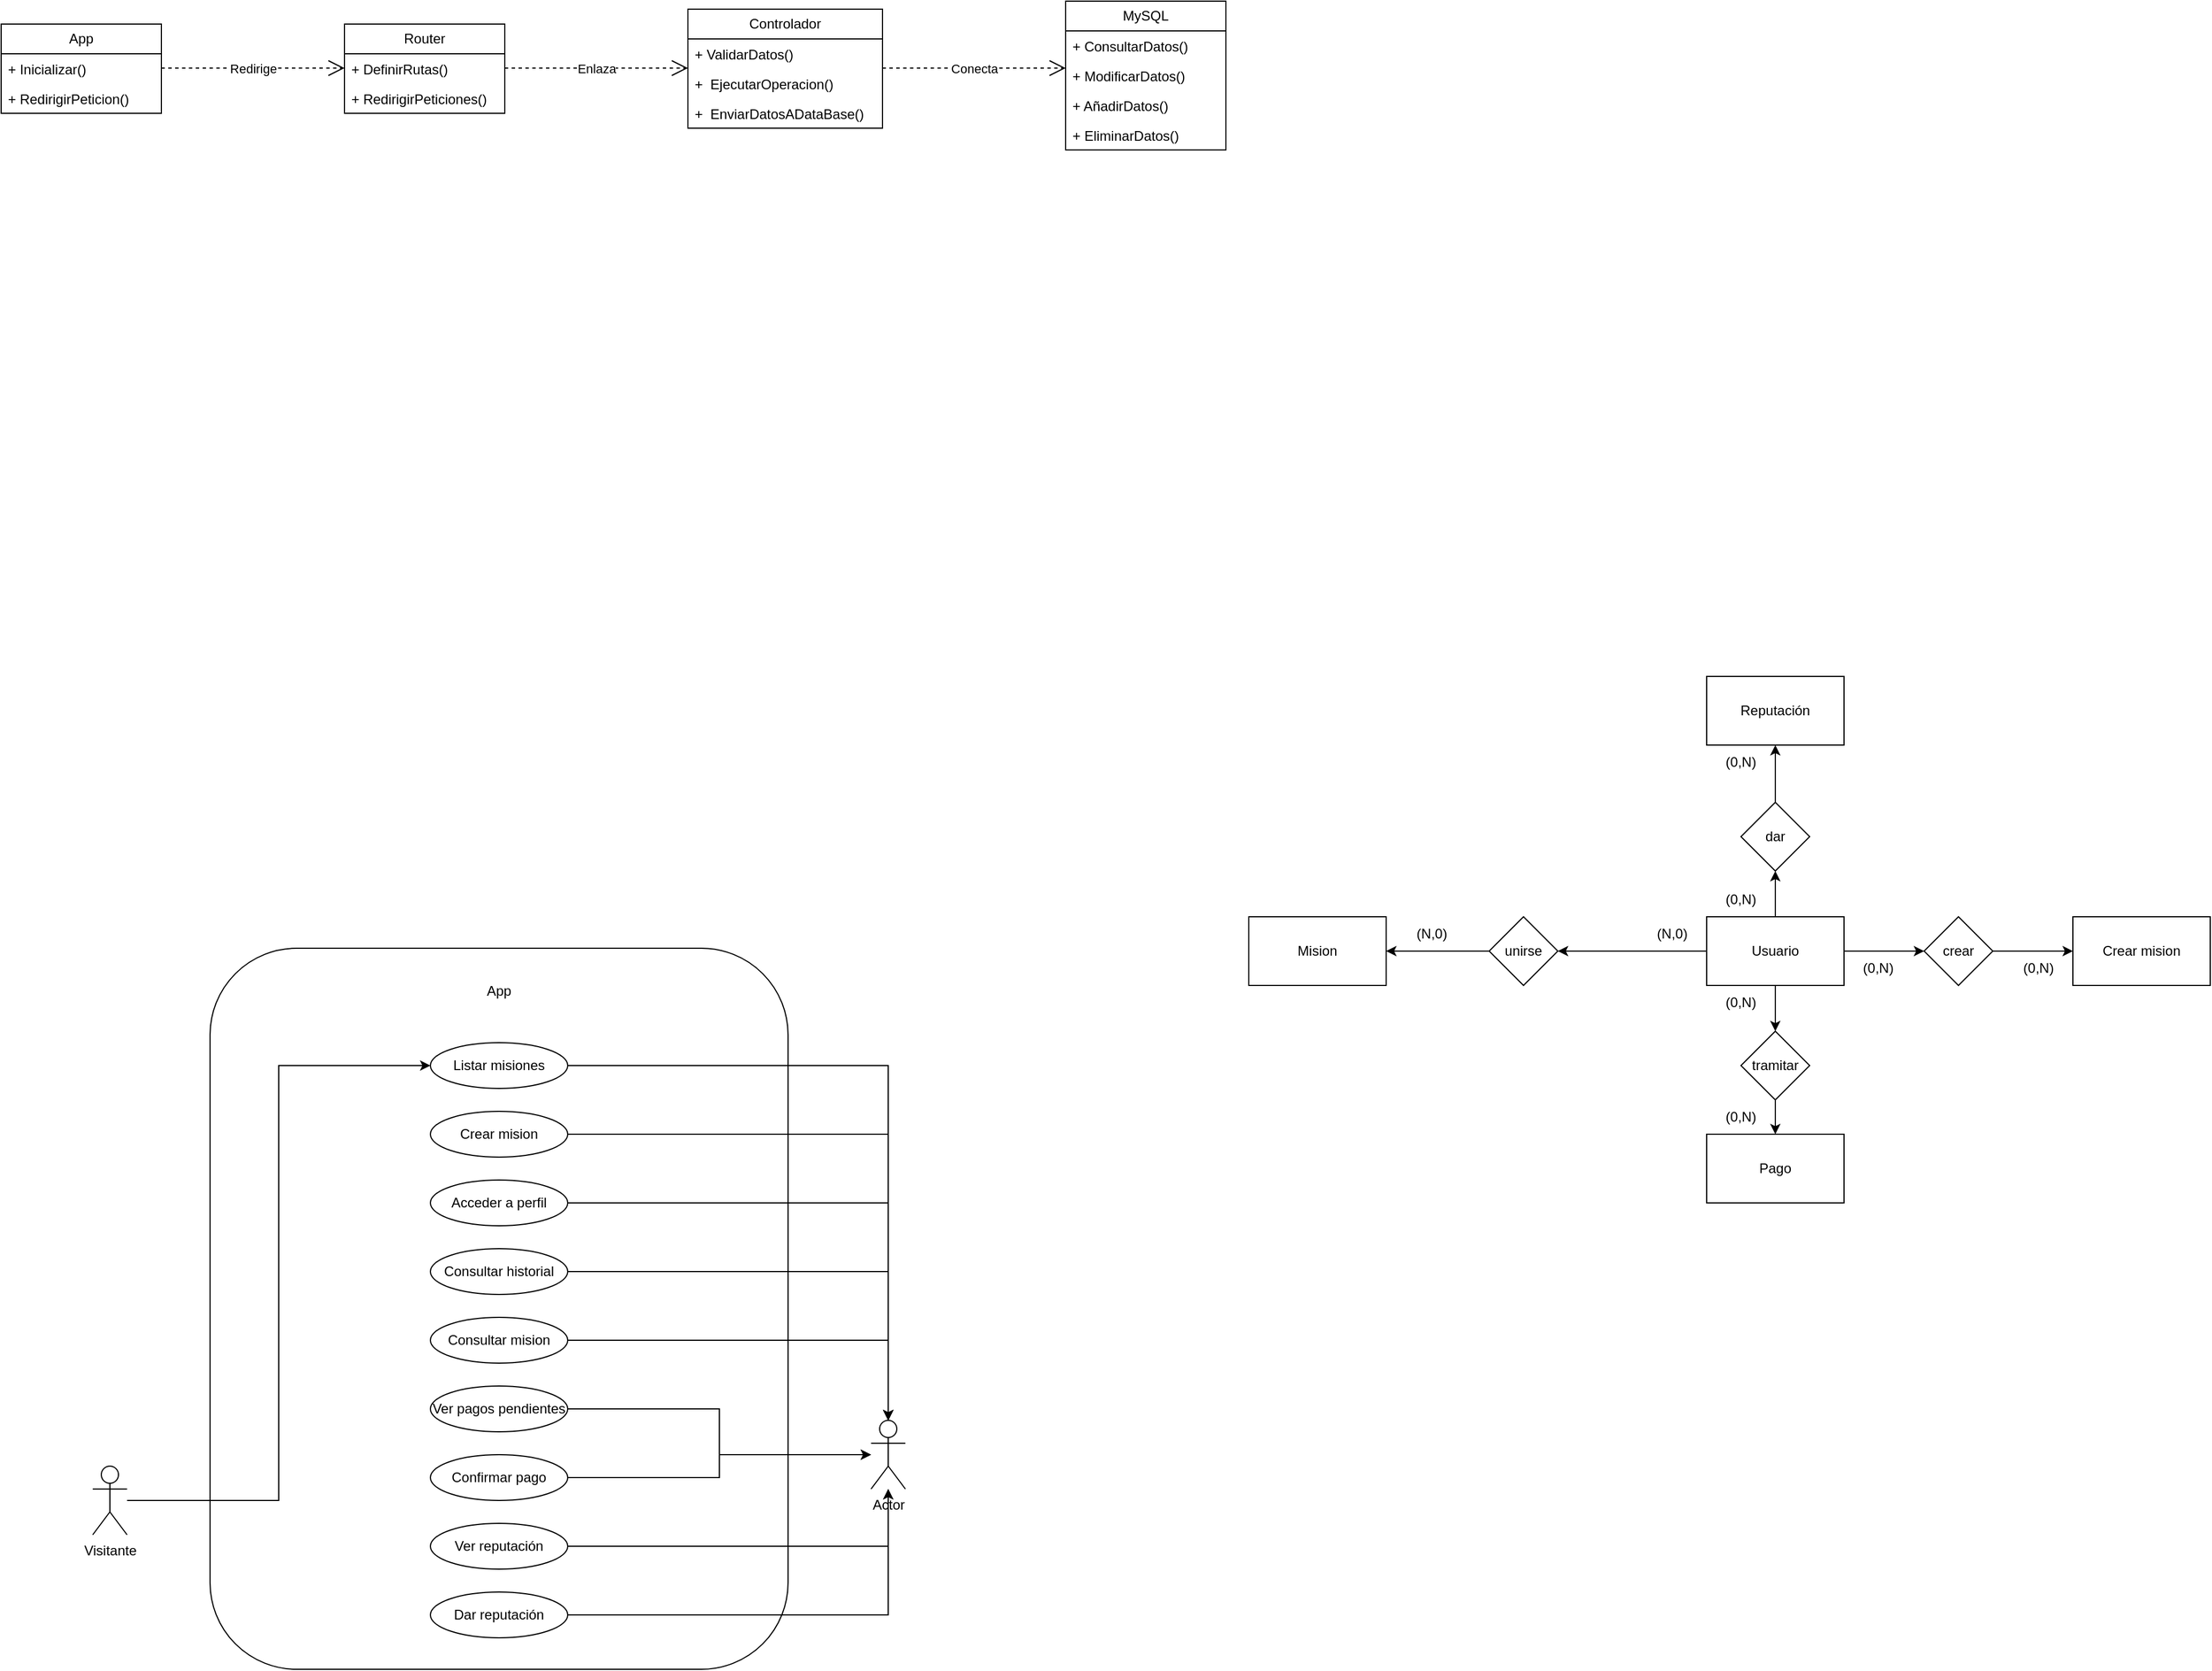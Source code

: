 <mxfile version="25.0.1">
  <diagram name="Página-1" id="_0rm1in1wNqDFiqb-IeU">
    <mxGraphModel dx="1728" dy="915" grid="1" gridSize="10" guides="1" tooltips="1" connect="1" arrows="1" fold="1" page="1" pageScale="1" pageWidth="3300" pageHeight="4681" math="0" shadow="0">
      <root>
        <mxCell id="0" />
        <mxCell id="1" parent="0" />
        <mxCell id="OZl_Llw-4M67hQVz8N4L-35" value="" style="rounded=1;whiteSpace=wrap;html=1;rotation=90;" vertex="1" parent="1">
          <mxGeometry x="550" y="1260" width="630" height="505" as="geometry" />
        </mxCell>
        <mxCell id="OZl_Llw-4M67hQVz8N4L-5" value="App" style="swimlane;fontStyle=0;childLayout=stackLayout;horizontal=1;startSize=26;fillColor=none;horizontalStack=0;resizeParent=1;resizeParentMax=0;resizeLast=0;collapsible=1;marginBottom=0;whiteSpace=wrap;html=1;" vertex="1" parent="1">
          <mxGeometry x="430" y="390" width="140" height="78" as="geometry" />
        </mxCell>
        <mxCell id="OZl_Llw-4M67hQVz8N4L-6" value="&lt;div&gt;+ Inicializar()&lt;/div&gt;&lt;div&gt;&amp;nbsp;&lt;/div&gt;" style="text;strokeColor=none;fillColor=none;align=left;verticalAlign=top;spacingLeft=4;spacingRight=4;overflow=hidden;rotatable=0;points=[[0,0.5],[1,0.5]];portConstraint=eastwest;whiteSpace=wrap;html=1;" vertex="1" parent="OZl_Llw-4M67hQVz8N4L-5">
          <mxGeometry y="26" width="140" height="26" as="geometry" />
        </mxCell>
        <mxCell id="OZl_Llw-4M67hQVz8N4L-7" value="&lt;div&gt;&lt;span style=&quot;background-color: initial;&quot;&gt;+ RedirigirPeticion()&lt;/span&gt;&lt;/div&gt;" style="text;strokeColor=none;fillColor=none;align=left;verticalAlign=top;spacingLeft=4;spacingRight=4;overflow=hidden;rotatable=0;points=[[0,0.5],[1,0.5]];portConstraint=eastwest;whiteSpace=wrap;html=1;" vertex="1" parent="OZl_Llw-4M67hQVz8N4L-5">
          <mxGeometry y="52" width="140" height="26" as="geometry" />
        </mxCell>
        <mxCell id="OZl_Llw-4M67hQVz8N4L-9" value="Router" style="swimlane;fontStyle=0;childLayout=stackLayout;horizontal=1;startSize=26;fillColor=none;horizontalStack=0;resizeParent=1;resizeParentMax=0;resizeLast=0;collapsible=1;marginBottom=0;whiteSpace=wrap;html=1;" vertex="1" parent="1">
          <mxGeometry x="730" y="390" width="140" height="78" as="geometry" />
        </mxCell>
        <mxCell id="OZl_Llw-4M67hQVz8N4L-10" value="&lt;div&gt;+ DefinirRutas()&lt;/div&gt;&lt;div&gt;&amp;nbsp;&lt;/div&gt;" style="text;strokeColor=none;fillColor=none;align=left;verticalAlign=top;spacingLeft=4;spacingRight=4;overflow=hidden;rotatable=0;points=[[0,0.5],[1,0.5]];portConstraint=eastwest;whiteSpace=wrap;html=1;" vertex="1" parent="OZl_Llw-4M67hQVz8N4L-9">
          <mxGeometry y="26" width="140" height="26" as="geometry" />
        </mxCell>
        <mxCell id="OZl_Llw-4M67hQVz8N4L-11" value="&lt;div&gt;&lt;span style=&quot;background-color: initial;&quot;&gt;+ RedirigirPeticiones()&lt;/span&gt;&lt;/div&gt;" style="text;strokeColor=none;fillColor=none;align=left;verticalAlign=top;spacingLeft=4;spacingRight=4;overflow=hidden;rotatable=0;points=[[0,0.5],[1,0.5]];portConstraint=eastwest;whiteSpace=wrap;html=1;" vertex="1" parent="OZl_Llw-4M67hQVz8N4L-9">
          <mxGeometry y="52" width="140" height="26" as="geometry" />
        </mxCell>
        <mxCell id="OZl_Llw-4M67hQVz8N4L-12" value="Controlador" style="swimlane;fontStyle=0;childLayout=stackLayout;horizontal=1;startSize=26;fillColor=none;horizontalStack=0;resizeParent=1;resizeParentMax=0;resizeLast=0;collapsible=1;marginBottom=0;whiteSpace=wrap;html=1;" vertex="1" parent="1">
          <mxGeometry x="1030" y="377" width="170" height="104" as="geometry" />
        </mxCell>
        <mxCell id="OZl_Llw-4M67hQVz8N4L-13" value="&lt;div&gt;+ ValidarDatos()&lt;/div&gt;&lt;div&gt;&amp;nbsp;&lt;/div&gt;" style="text;strokeColor=none;fillColor=none;align=left;verticalAlign=top;spacingLeft=4;spacingRight=4;overflow=hidden;rotatable=0;points=[[0,0.5],[1,0.5]];portConstraint=eastwest;whiteSpace=wrap;html=1;" vertex="1" parent="OZl_Llw-4M67hQVz8N4L-12">
          <mxGeometry y="26" width="170" height="26" as="geometry" />
        </mxCell>
        <mxCell id="OZl_Llw-4M67hQVz8N4L-14" value="&lt;div&gt;&lt;span style=&quot;background-color: initial;&quot;&gt;+&amp;nbsp;&lt;/span&gt;&lt;span style=&quot;background-color: initial;&quot;&gt;&amp;nbsp;EjecutarOperacion&lt;/span&gt;&lt;span style=&quot;background-color: initial;&quot;&gt;()&lt;/span&gt;&lt;/div&gt;" style="text;strokeColor=none;fillColor=none;align=left;verticalAlign=top;spacingLeft=4;spacingRight=4;overflow=hidden;rotatable=0;points=[[0,0.5],[1,0.5]];portConstraint=eastwest;whiteSpace=wrap;html=1;" vertex="1" parent="OZl_Llw-4M67hQVz8N4L-12">
          <mxGeometry y="52" width="170" height="26" as="geometry" />
        </mxCell>
        <mxCell id="OZl_Llw-4M67hQVz8N4L-18" value="&lt;div&gt;&lt;span style=&quot;background-color: initial;&quot;&gt;+&amp;nbsp;&lt;/span&gt;&lt;span style=&quot;background-color: initial;&quot;&gt;&amp;nbsp;EnviarDatosADataBase&lt;/span&gt;&lt;span style=&quot;background-color: initial;&quot;&gt;()&lt;/span&gt;&lt;/div&gt;" style="text;strokeColor=none;fillColor=none;align=left;verticalAlign=top;spacingLeft=4;spacingRight=4;overflow=hidden;rotatable=0;points=[[0,0.5],[1,0.5]];portConstraint=eastwest;whiteSpace=wrap;html=1;" vertex="1" parent="OZl_Llw-4M67hQVz8N4L-12">
          <mxGeometry y="78" width="170" height="26" as="geometry" />
        </mxCell>
        <mxCell id="OZl_Llw-4M67hQVz8N4L-15" value="MySQL" style="swimlane;fontStyle=0;childLayout=stackLayout;horizontal=1;startSize=26;fillColor=none;horizontalStack=0;resizeParent=1;resizeParentMax=0;resizeLast=0;collapsible=1;marginBottom=0;whiteSpace=wrap;html=1;" vertex="1" parent="1">
          <mxGeometry x="1360" y="370" width="140" height="130" as="geometry" />
        </mxCell>
        <mxCell id="OZl_Llw-4M67hQVz8N4L-16" value="&lt;div&gt;+ ConsultarDatos()&lt;/div&gt;&lt;div&gt;&amp;nbsp;&lt;/div&gt;" style="text;strokeColor=none;fillColor=none;align=left;verticalAlign=top;spacingLeft=4;spacingRight=4;overflow=hidden;rotatable=0;points=[[0,0.5],[1,0.5]];portConstraint=eastwest;whiteSpace=wrap;html=1;" vertex="1" parent="OZl_Llw-4M67hQVz8N4L-15">
          <mxGeometry y="26" width="140" height="26" as="geometry" />
        </mxCell>
        <mxCell id="OZl_Llw-4M67hQVz8N4L-17" value="&lt;div&gt;&lt;span style=&quot;background-color: initial;&quot;&gt;+ ModificarDatos()&lt;/span&gt;&lt;/div&gt;" style="text;strokeColor=none;fillColor=none;align=left;verticalAlign=top;spacingLeft=4;spacingRight=4;overflow=hidden;rotatable=0;points=[[0,0.5],[1,0.5]];portConstraint=eastwest;whiteSpace=wrap;html=1;" vertex="1" parent="OZl_Llw-4M67hQVz8N4L-15">
          <mxGeometry y="52" width="140" height="26" as="geometry" />
        </mxCell>
        <mxCell id="OZl_Llw-4M67hQVz8N4L-19" value="&lt;div&gt;&lt;span style=&quot;background-color: initial;&quot;&gt;+ AñadirDatos()&lt;/span&gt;&lt;/div&gt;" style="text;strokeColor=none;fillColor=none;align=left;verticalAlign=top;spacingLeft=4;spacingRight=4;overflow=hidden;rotatable=0;points=[[0,0.5],[1,0.5]];portConstraint=eastwest;whiteSpace=wrap;html=1;" vertex="1" parent="OZl_Llw-4M67hQVz8N4L-15">
          <mxGeometry y="78" width="140" height="26" as="geometry" />
        </mxCell>
        <mxCell id="OZl_Llw-4M67hQVz8N4L-20" value="&lt;div&gt;&lt;span style=&quot;background-color: initial;&quot;&gt;+ EliminarDatos()&lt;/span&gt;&lt;/div&gt;" style="text;strokeColor=none;fillColor=none;align=left;verticalAlign=top;spacingLeft=4;spacingRight=4;overflow=hidden;rotatable=0;points=[[0,0.5],[1,0.5]];portConstraint=eastwest;whiteSpace=wrap;html=1;" vertex="1" parent="OZl_Llw-4M67hQVz8N4L-15">
          <mxGeometry y="104" width="140" height="26" as="geometry" />
        </mxCell>
        <mxCell id="OZl_Llw-4M67hQVz8N4L-22" value="Redirige" style="endArrow=open;endSize=12;dashed=1;html=1;rounded=0;" edge="1" parent="1">
          <mxGeometry width="160" relative="1" as="geometry">
            <mxPoint x="570" y="428.5" as="sourcePoint" />
            <mxPoint x="730" y="428.5" as="targetPoint" />
          </mxGeometry>
        </mxCell>
        <mxCell id="OZl_Llw-4M67hQVz8N4L-23" value="Enlaza" style="endArrow=open;endSize=12;dashed=1;html=1;rounded=0;" edge="1" parent="1">
          <mxGeometry width="160" relative="1" as="geometry">
            <mxPoint x="870" y="428.5" as="sourcePoint" />
            <mxPoint x="1030" y="428.5" as="targetPoint" />
          </mxGeometry>
        </mxCell>
        <mxCell id="OZl_Llw-4M67hQVz8N4L-24" value="Conecta" style="endArrow=open;endSize=12;dashed=1;html=1;rounded=0;" edge="1" parent="1">
          <mxGeometry width="160" relative="1" as="geometry">
            <mxPoint x="1200" y="428.5" as="sourcePoint" />
            <mxPoint x="1360" y="428.5" as="targetPoint" />
          </mxGeometry>
        </mxCell>
        <mxCell id="OZl_Llw-4M67hQVz8N4L-59" style="edgeStyle=orthogonalEdgeStyle;rounded=0;orthogonalLoop=1;jettySize=auto;html=1;" edge="1" parent="1" source="OZl_Llw-4M67hQVz8N4L-30" target="OZl_Llw-4M67hQVz8N4L-34">
          <mxGeometry relative="1" as="geometry" />
        </mxCell>
        <mxCell id="OZl_Llw-4M67hQVz8N4L-30" value="Listar misiones" style="ellipse;whiteSpace=wrap;html=1;" vertex="1" parent="1">
          <mxGeometry x="805" y="1280" width="120" height="40" as="geometry" />
        </mxCell>
        <mxCell id="OZl_Llw-4M67hQVz8N4L-32" value="App" style="text;html=1;align=center;verticalAlign=middle;whiteSpace=wrap;rounded=0;" vertex="1" parent="1">
          <mxGeometry x="835" y="1220" width="60" height="30" as="geometry" />
        </mxCell>
        <mxCell id="OZl_Llw-4M67hQVz8N4L-50" style="edgeStyle=orthogonalEdgeStyle;rounded=0;orthogonalLoop=1;jettySize=auto;html=1;entryX=0;entryY=0.5;entryDx=0;entryDy=0;" edge="1" parent="1" source="OZl_Llw-4M67hQVz8N4L-33" target="OZl_Llw-4M67hQVz8N4L-30">
          <mxGeometry relative="1" as="geometry" />
        </mxCell>
        <mxCell id="OZl_Llw-4M67hQVz8N4L-33" value="Visitante" style="shape=umlActor;verticalLabelPosition=bottom;verticalAlign=top;html=1;outlineConnect=0;" vertex="1" parent="1">
          <mxGeometry x="510" y="1650" width="30" height="60" as="geometry" />
        </mxCell>
        <mxCell id="OZl_Llw-4M67hQVz8N4L-34" value="Actor" style="shape=umlActor;verticalLabelPosition=bottom;verticalAlign=top;html=1;outlineConnect=0;" vertex="1" parent="1">
          <mxGeometry x="1190" y="1610" width="30" height="60" as="geometry" />
        </mxCell>
        <mxCell id="OZl_Llw-4M67hQVz8N4L-36" value="Crear mision" style="ellipse;whiteSpace=wrap;html=1;" vertex="1" parent="1">
          <mxGeometry x="805" y="1340" width="120" height="40" as="geometry" />
        </mxCell>
        <mxCell id="OZl_Llw-4M67hQVz8N4L-37" value="Acceder a perfil" style="ellipse;whiteSpace=wrap;html=1;" vertex="1" parent="1">
          <mxGeometry x="805" y="1400" width="120" height="40" as="geometry" />
        </mxCell>
        <mxCell id="OZl_Llw-4M67hQVz8N4L-53" style="edgeStyle=orthogonalEdgeStyle;rounded=0;orthogonalLoop=1;jettySize=auto;html=1;" edge="1" parent="1" source="OZl_Llw-4M67hQVz8N4L-38" target="OZl_Llw-4M67hQVz8N4L-34">
          <mxGeometry relative="1" as="geometry" />
        </mxCell>
        <mxCell id="OZl_Llw-4M67hQVz8N4L-38" value="Consultar historial" style="ellipse;whiteSpace=wrap;html=1;" vertex="1" parent="1">
          <mxGeometry x="805" y="1460" width="120" height="40" as="geometry" />
        </mxCell>
        <mxCell id="OZl_Llw-4M67hQVz8N4L-54" style="edgeStyle=orthogonalEdgeStyle;rounded=0;orthogonalLoop=1;jettySize=auto;html=1;" edge="1" parent="1" source="OZl_Llw-4M67hQVz8N4L-39" target="OZl_Llw-4M67hQVz8N4L-34">
          <mxGeometry relative="1" as="geometry" />
        </mxCell>
        <mxCell id="OZl_Llw-4M67hQVz8N4L-39" value="Consultar mision" style="ellipse;whiteSpace=wrap;html=1;" vertex="1" parent="1">
          <mxGeometry x="805" y="1520" width="120" height="40" as="geometry" />
        </mxCell>
        <mxCell id="OZl_Llw-4M67hQVz8N4L-55" style="edgeStyle=orthogonalEdgeStyle;rounded=0;orthogonalLoop=1;jettySize=auto;html=1;" edge="1" parent="1" source="OZl_Llw-4M67hQVz8N4L-40" target="OZl_Llw-4M67hQVz8N4L-34">
          <mxGeometry relative="1" as="geometry" />
        </mxCell>
        <mxCell id="OZl_Llw-4M67hQVz8N4L-40" value="Ver pagos pendientes" style="ellipse;whiteSpace=wrap;html=1;" vertex="1" parent="1">
          <mxGeometry x="805" y="1580" width="120" height="40" as="geometry" />
        </mxCell>
        <mxCell id="OZl_Llw-4M67hQVz8N4L-56" style="edgeStyle=orthogonalEdgeStyle;rounded=0;orthogonalLoop=1;jettySize=auto;html=1;" edge="1" parent="1" source="OZl_Llw-4M67hQVz8N4L-41" target="OZl_Llw-4M67hQVz8N4L-34">
          <mxGeometry relative="1" as="geometry" />
        </mxCell>
        <mxCell id="OZl_Llw-4M67hQVz8N4L-41" value="Confirmar pago" style="ellipse;whiteSpace=wrap;html=1;" vertex="1" parent="1">
          <mxGeometry x="805" y="1640" width="120" height="40" as="geometry" />
        </mxCell>
        <mxCell id="OZl_Llw-4M67hQVz8N4L-57" style="edgeStyle=orthogonalEdgeStyle;rounded=0;orthogonalLoop=1;jettySize=auto;html=1;" edge="1" parent="1" source="OZl_Llw-4M67hQVz8N4L-42" target="OZl_Llw-4M67hQVz8N4L-34">
          <mxGeometry relative="1" as="geometry" />
        </mxCell>
        <mxCell id="OZl_Llw-4M67hQVz8N4L-42" value="Ver reputación" style="ellipse;whiteSpace=wrap;html=1;" vertex="1" parent="1">
          <mxGeometry x="805" y="1700" width="120" height="40" as="geometry" />
        </mxCell>
        <mxCell id="OZl_Llw-4M67hQVz8N4L-58" style="edgeStyle=orthogonalEdgeStyle;rounded=0;orthogonalLoop=1;jettySize=auto;html=1;" edge="1" parent="1" source="OZl_Llw-4M67hQVz8N4L-43" target="OZl_Llw-4M67hQVz8N4L-34">
          <mxGeometry relative="1" as="geometry" />
        </mxCell>
        <mxCell id="OZl_Llw-4M67hQVz8N4L-43" value="Dar reputación" style="ellipse;whiteSpace=wrap;html=1;" vertex="1" parent="1">
          <mxGeometry x="805" y="1760" width="120" height="40" as="geometry" />
        </mxCell>
        <mxCell id="OZl_Llw-4M67hQVz8N4L-51" style="edgeStyle=orthogonalEdgeStyle;rounded=0;orthogonalLoop=1;jettySize=auto;html=1;entryX=0.5;entryY=0;entryDx=0;entryDy=0;entryPerimeter=0;" edge="1" parent="1" source="OZl_Llw-4M67hQVz8N4L-36" target="OZl_Llw-4M67hQVz8N4L-34">
          <mxGeometry relative="1" as="geometry" />
        </mxCell>
        <mxCell id="OZl_Llw-4M67hQVz8N4L-52" style="edgeStyle=orthogonalEdgeStyle;rounded=0;orthogonalLoop=1;jettySize=auto;html=1;entryX=0.5;entryY=0;entryDx=0;entryDy=0;entryPerimeter=0;" edge="1" parent="1" source="OZl_Llw-4M67hQVz8N4L-37" target="OZl_Llw-4M67hQVz8N4L-34">
          <mxGeometry relative="1" as="geometry" />
        </mxCell>
        <mxCell id="OZl_Llw-4M67hQVz8N4L-78" style="edgeStyle=orthogonalEdgeStyle;rounded=0;orthogonalLoop=1;jettySize=auto;html=1;entryX=0.5;entryY=1;entryDx=0;entryDy=0;" edge="1" parent="1" source="OZl_Llw-4M67hQVz8N4L-60" target="OZl_Llw-4M67hQVz8N4L-65">
          <mxGeometry relative="1" as="geometry" />
        </mxCell>
        <mxCell id="OZl_Llw-4M67hQVz8N4L-82" style="edgeStyle=orthogonalEdgeStyle;rounded=0;orthogonalLoop=1;jettySize=auto;html=1;entryX=1;entryY=0.5;entryDx=0;entryDy=0;" edge="1" parent="1" source="OZl_Llw-4M67hQVz8N4L-60" target="OZl_Llw-4M67hQVz8N4L-67">
          <mxGeometry relative="1" as="geometry" />
        </mxCell>
        <mxCell id="OZl_Llw-4M67hQVz8N4L-84" style="edgeStyle=orthogonalEdgeStyle;rounded=0;orthogonalLoop=1;jettySize=auto;html=1;entryX=0.5;entryY=0;entryDx=0;entryDy=0;" edge="1" parent="1" source="OZl_Llw-4M67hQVz8N4L-60" target="OZl_Llw-4M67hQVz8N4L-68">
          <mxGeometry relative="1" as="geometry" />
        </mxCell>
        <mxCell id="OZl_Llw-4M67hQVz8N4L-90" style="edgeStyle=orthogonalEdgeStyle;rounded=0;orthogonalLoop=1;jettySize=auto;html=1;entryX=0;entryY=0.5;entryDx=0;entryDy=0;" edge="1" parent="1" source="OZl_Llw-4M67hQVz8N4L-60" target="OZl_Llw-4M67hQVz8N4L-66">
          <mxGeometry relative="1" as="geometry" />
        </mxCell>
        <mxCell id="OZl_Llw-4M67hQVz8N4L-60" value="Usuario" style="rounded=0;whiteSpace=wrap;html=1;" vertex="1" parent="1">
          <mxGeometry x="1920" y="1170" width="120" height="60" as="geometry" />
        </mxCell>
        <mxCell id="OZl_Llw-4M67hQVz8N4L-61" value="Mision" style="rounded=0;whiteSpace=wrap;html=1;" vertex="1" parent="1">
          <mxGeometry x="1520" y="1170" width="120" height="60" as="geometry" />
        </mxCell>
        <mxCell id="OZl_Llw-4M67hQVz8N4L-62" value="Crear mision" style="rounded=0;whiteSpace=wrap;html=1;" vertex="1" parent="1">
          <mxGeometry x="2240" y="1170" width="120" height="60" as="geometry" />
        </mxCell>
        <mxCell id="OZl_Llw-4M67hQVz8N4L-63" value="Pago" style="rounded=0;whiteSpace=wrap;html=1;" vertex="1" parent="1">
          <mxGeometry x="1920" y="1360" width="120" height="60" as="geometry" />
        </mxCell>
        <mxCell id="OZl_Llw-4M67hQVz8N4L-64" value="Reputación" style="rounded=0;whiteSpace=wrap;html=1;" vertex="1" parent="1">
          <mxGeometry x="1920" y="960" width="120" height="60" as="geometry" />
        </mxCell>
        <mxCell id="OZl_Llw-4M67hQVz8N4L-81" style="edgeStyle=orthogonalEdgeStyle;rounded=0;orthogonalLoop=1;jettySize=auto;html=1;" edge="1" parent="1" source="OZl_Llw-4M67hQVz8N4L-65" target="OZl_Llw-4M67hQVz8N4L-64">
          <mxGeometry relative="1" as="geometry" />
        </mxCell>
        <mxCell id="OZl_Llw-4M67hQVz8N4L-65" value="dar" style="rhombus;whiteSpace=wrap;html=1;" vertex="1" parent="1">
          <mxGeometry x="1950" y="1070" width="60" height="60" as="geometry" />
        </mxCell>
        <mxCell id="OZl_Llw-4M67hQVz8N4L-91" value="" style="edgeStyle=orthogonalEdgeStyle;rounded=0;orthogonalLoop=1;jettySize=auto;html=1;" edge="1" parent="1" source="OZl_Llw-4M67hQVz8N4L-66" target="OZl_Llw-4M67hQVz8N4L-62">
          <mxGeometry relative="1" as="geometry" />
        </mxCell>
        <mxCell id="OZl_Llw-4M67hQVz8N4L-66" value="crear" style="rhombus;whiteSpace=wrap;html=1;" vertex="1" parent="1">
          <mxGeometry x="2110" y="1170" width="60" height="60" as="geometry" />
        </mxCell>
        <mxCell id="OZl_Llw-4M67hQVz8N4L-83" style="edgeStyle=orthogonalEdgeStyle;rounded=0;orthogonalLoop=1;jettySize=auto;html=1;" edge="1" parent="1" source="OZl_Llw-4M67hQVz8N4L-67" target="OZl_Llw-4M67hQVz8N4L-61">
          <mxGeometry relative="1" as="geometry" />
        </mxCell>
        <mxCell id="OZl_Llw-4M67hQVz8N4L-67" value="unirse" style="rhombus;whiteSpace=wrap;html=1;" vertex="1" parent="1">
          <mxGeometry x="1730" y="1170" width="60" height="60" as="geometry" />
        </mxCell>
        <mxCell id="OZl_Llw-4M67hQVz8N4L-85" style="edgeStyle=orthogonalEdgeStyle;rounded=0;orthogonalLoop=1;jettySize=auto;html=1;" edge="1" parent="1" source="OZl_Llw-4M67hQVz8N4L-68" target="OZl_Llw-4M67hQVz8N4L-63">
          <mxGeometry relative="1" as="geometry" />
        </mxCell>
        <mxCell id="OZl_Llw-4M67hQVz8N4L-68" value="tramitar" style="rhombus;whiteSpace=wrap;html=1;" vertex="1" parent="1">
          <mxGeometry x="1950" y="1270" width="60" height="60" as="geometry" />
        </mxCell>
        <mxCell id="OZl_Llw-4M67hQVz8N4L-75" value="(N,0)" style="text;html=1;align=center;verticalAlign=middle;whiteSpace=wrap;rounded=0;" vertex="1" parent="1">
          <mxGeometry x="1650" y="1170" width="60" height="30" as="geometry" />
        </mxCell>
        <mxCell id="OZl_Llw-4M67hQVz8N4L-76" value="(N,0)" style="text;html=1;align=center;verticalAlign=middle;whiteSpace=wrap;rounded=0;" vertex="1" parent="1">
          <mxGeometry x="1860" y="1170" width="60" height="30" as="geometry" />
        </mxCell>
        <mxCell id="OZl_Llw-4M67hQVz8N4L-77" value="(0,N)" style="text;html=1;align=center;verticalAlign=middle;whiteSpace=wrap;rounded=0;" vertex="1" parent="1">
          <mxGeometry x="1920" y="1020" width="60" height="30" as="geometry" />
        </mxCell>
        <mxCell id="OZl_Llw-4M67hQVz8N4L-80" value="(0,N)" style="text;html=1;align=center;verticalAlign=middle;whiteSpace=wrap;rounded=0;" vertex="1" parent="1">
          <mxGeometry x="1920" y="1140" width="60" height="30" as="geometry" />
        </mxCell>
        <mxCell id="OZl_Llw-4M67hQVz8N4L-86" value="(0,N)" style="text;html=1;align=center;verticalAlign=middle;whiteSpace=wrap;rounded=0;" vertex="1" parent="1">
          <mxGeometry x="1920" y="1230" width="60" height="30" as="geometry" />
        </mxCell>
        <mxCell id="OZl_Llw-4M67hQVz8N4L-88" value="(0,N)" style="text;html=1;align=center;verticalAlign=middle;whiteSpace=wrap;rounded=0;" vertex="1" parent="1">
          <mxGeometry x="1920" y="1330" width="60" height="30" as="geometry" />
        </mxCell>
        <mxCell id="OZl_Llw-4M67hQVz8N4L-89" value="(0,N)" style="text;html=1;align=center;verticalAlign=middle;whiteSpace=wrap;rounded=0;" vertex="1" parent="1">
          <mxGeometry x="2040" y="1200" width="60" height="30" as="geometry" />
        </mxCell>
        <mxCell id="OZl_Llw-4M67hQVz8N4L-92" value="(0,N)" style="text;html=1;align=center;verticalAlign=middle;whiteSpace=wrap;rounded=0;" vertex="1" parent="1">
          <mxGeometry x="2180" y="1200" width="60" height="30" as="geometry" />
        </mxCell>
      </root>
    </mxGraphModel>
  </diagram>
</mxfile>
